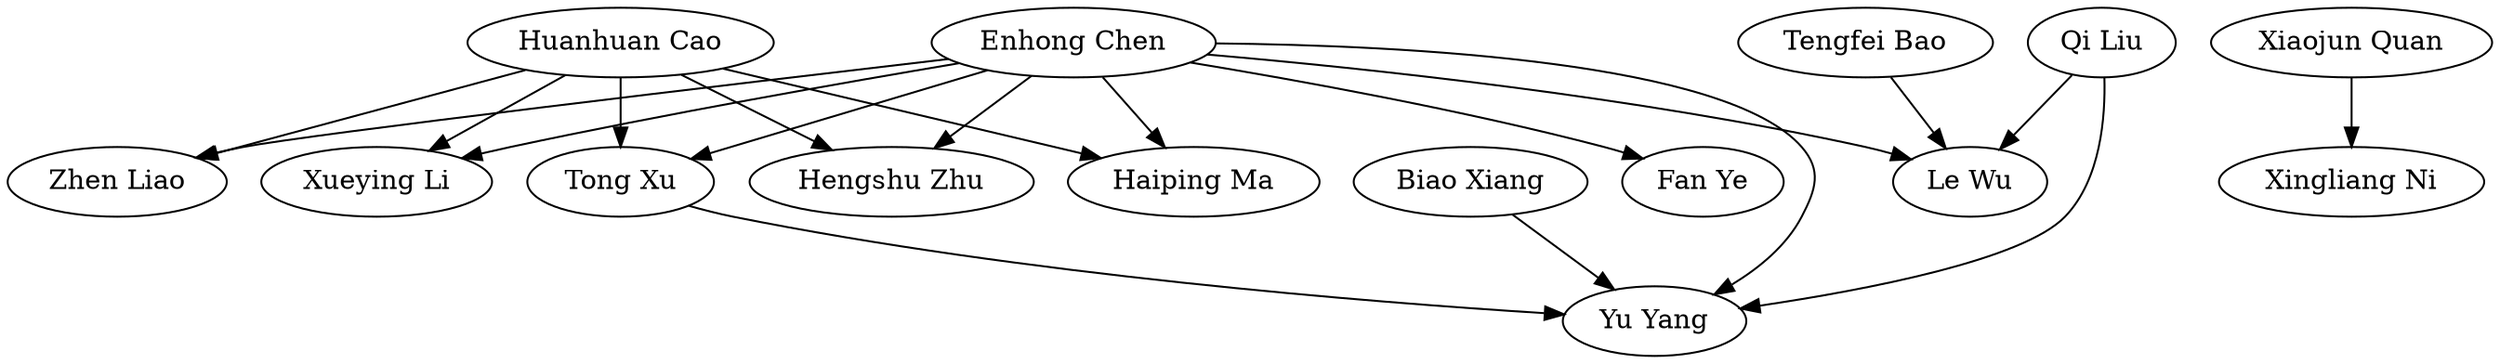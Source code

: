 strict digraph G{
"Huanhuan Cao" -> "Hengshu Zhu"
"Huanhuan Cao" -> "Haiping Ma"
"Enhong Chen" -> "Le Wu"
"Xiaojun Quan" -> "Xingliang Ni"
"Qi Liu" -> "Yu Yang"
"Tengfei Bao" -> "Le Wu"
"Enhong Chen" -> "Zhen Liao"
"Biao Xiang" -> "Yu Yang"
"Qi Liu" -> "Le Wu"
"Enhong Chen" -> "Tong Xu"
"Enhong Chen" -> "Yu Yang"
"Huanhuan Cao" -> "Zhen Liao"
"Enhong Chen" -> "Xueying Li"
"Enhong Chen" -> "Hengshu Zhu"
"Huanhuan Cao" -> "Xueying Li"
"Enhong Chen" -> "Haiping Ma"
"Tong Xu" -> "Yu Yang"
"Huanhuan Cao" -> "Tong Xu"
"Enhong Chen" -> "Fan Ye"
}
